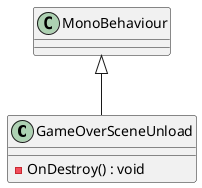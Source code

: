 @startuml
class GameOverSceneUnload {
    - OnDestroy() : void
}
MonoBehaviour <|-- GameOverSceneUnload
@enduml
